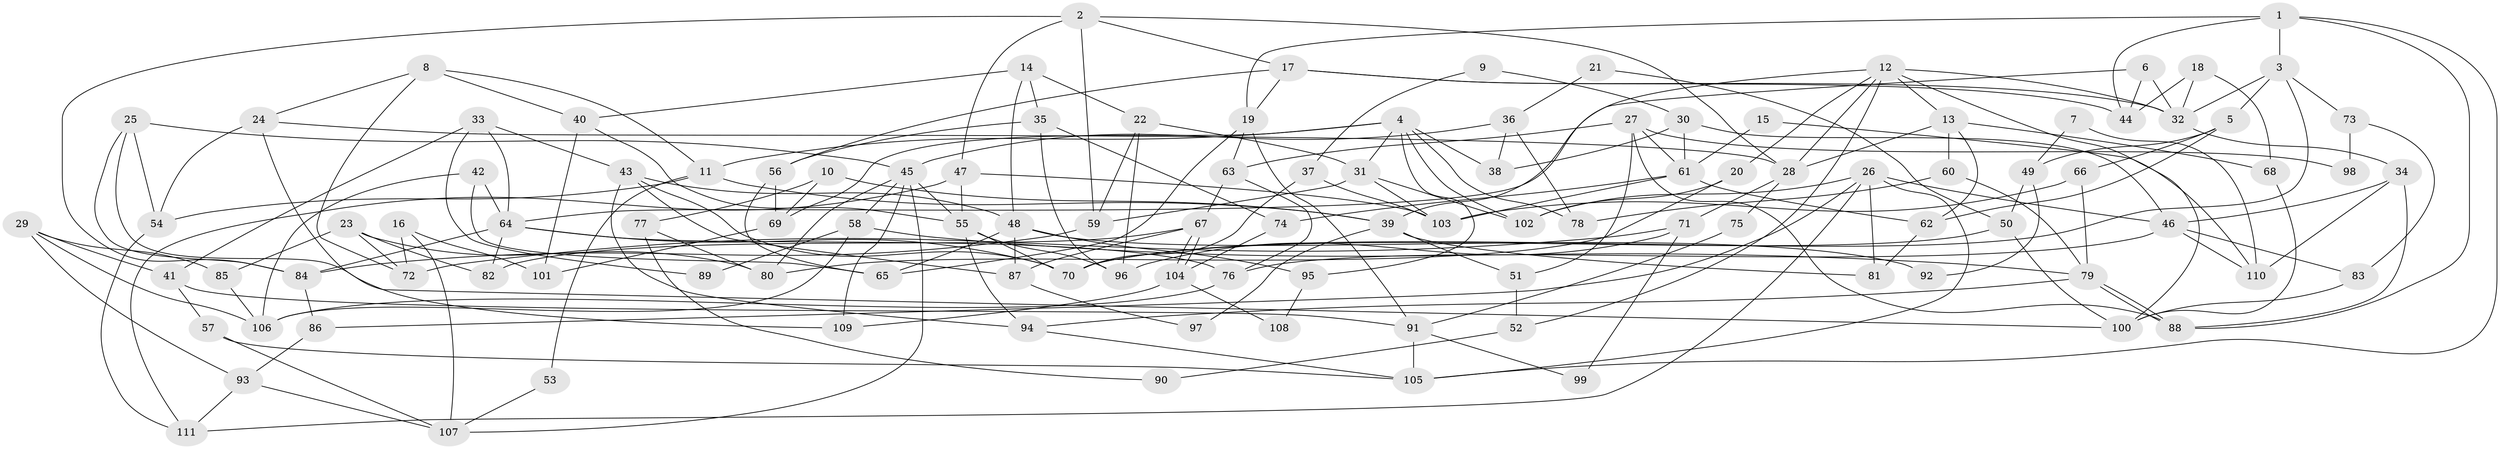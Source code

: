 // Generated by graph-tools (version 1.1) at 2025/26/03/09/25 03:26:13]
// undirected, 111 vertices, 222 edges
graph export_dot {
graph [start="1"]
  node [color=gray90,style=filled];
  1;
  2;
  3;
  4;
  5;
  6;
  7;
  8;
  9;
  10;
  11;
  12;
  13;
  14;
  15;
  16;
  17;
  18;
  19;
  20;
  21;
  22;
  23;
  24;
  25;
  26;
  27;
  28;
  29;
  30;
  31;
  32;
  33;
  34;
  35;
  36;
  37;
  38;
  39;
  40;
  41;
  42;
  43;
  44;
  45;
  46;
  47;
  48;
  49;
  50;
  51;
  52;
  53;
  54;
  55;
  56;
  57;
  58;
  59;
  60;
  61;
  62;
  63;
  64;
  65;
  66;
  67;
  68;
  69;
  70;
  71;
  72;
  73;
  74;
  75;
  76;
  77;
  78;
  79;
  80;
  81;
  82;
  83;
  84;
  85;
  86;
  87;
  88;
  89;
  90;
  91;
  92;
  93;
  94;
  95;
  96;
  97;
  98;
  99;
  100;
  101;
  102;
  103;
  104;
  105;
  106;
  107;
  108;
  109;
  110;
  111;
  1 -- 105;
  1 -- 44;
  1 -- 3;
  1 -- 19;
  1 -- 88;
  2 -- 47;
  2 -- 59;
  2 -- 17;
  2 -- 28;
  2 -- 84;
  3 -- 70;
  3 -- 5;
  3 -- 32;
  3 -- 73;
  4 -- 11;
  4 -- 102;
  4 -- 31;
  4 -- 38;
  4 -- 69;
  4 -- 78;
  4 -- 95;
  5 -- 62;
  5 -- 49;
  5 -- 66;
  6 -- 32;
  6 -- 44;
  6 -- 64;
  7 -- 49;
  7 -- 110;
  8 -- 40;
  8 -- 24;
  8 -- 11;
  8 -- 72;
  9 -- 30;
  9 -- 37;
  10 -- 69;
  10 -- 39;
  10 -- 77;
  11 -- 54;
  11 -- 39;
  11 -- 53;
  12 -- 13;
  12 -- 28;
  12 -- 20;
  12 -- 32;
  12 -- 39;
  12 -- 52;
  12 -- 100;
  13 -- 60;
  13 -- 62;
  13 -- 28;
  13 -- 68;
  14 -- 22;
  14 -- 48;
  14 -- 35;
  14 -- 40;
  15 -- 110;
  15 -- 61;
  16 -- 107;
  16 -- 72;
  16 -- 101;
  17 -- 32;
  17 -- 19;
  17 -- 44;
  17 -- 56;
  18 -- 68;
  18 -- 32;
  18 -- 44;
  19 -- 63;
  19 -- 65;
  19 -- 91;
  20 -- 102;
  20 -- 80;
  21 -- 50;
  21 -- 36;
  22 -- 59;
  22 -- 96;
  22 -- 31;
  23 -- 72;
  23 -- 82;
  23 -- 80;
  23 -- 85;
  24 -- 28;
  24 -- 109;
  24 -- 54;
  25 -- 45;
  25 -- 84;
  25 -- 54;
  25 -- 100;
  26 -- 111;
  26 -- 46;
  26 -- 81;
  26 -- 86;
  26 -- 102;
  26 -- 105;
  27 -- 88;
  27 -- 63;
  27 -- 51;
  27 -- 61;
  27 -- 98;
  28 -- 71;
  28 -- 75;
  29 -- 85;
  29 -- 93;
  29 -- 41;
  29 -- 106;
  30 -- 61;
  30 -- 46;
  30 -- 38;
  31 -- 59;
  31 -- 102;
  31 -- 103;
  32 -- 34;
  33 -- 43;
  33 -- 41;
  33 -- 64;
  33 -- 89;
  34 -- 88;
  34 -- 46;
  34 -- 110;
  35 -- 56;
  35 -- 74;
  35 -- 96;
  36 -- 45;
  36 -- 38;
  36 -- 78;
  37 -- 103;
  37 -- 70;
  39 -- 51;
  39 -- 81;
  39 -- 97;
  40 -- 101;
  40 -- 55;
  41 -- 91;
  41 -- 57;
  42 -- 106;
  42 -- 64;
  42 -- 65;
  43 -- 94;
  43 -- 70;
  43 -- 48;
  43 -- 87;
  45 -- 58;
  45 -- 80;
  45 -- 55;
  45 -- 107;
  45 -- 109;
  46 -- 76;
  46 -- 83;
  46 -- 110;
  47 -- 55;
  47 -- 103;
  47 -- 111;
  48 -- 65;
  48 -- 87;
  48 -- 92;
  48 -- 95;
  49 -- 50;
  49 -- 92;
  50 -- 100;
  50 -- 70;
  51 -- 52;
  52 -- 90;
  53 -- 107;
  54 -- 111;
  55 -- 70;
  55 -- 94;
  55 -- 96;
  56 -- 65;
  56 -- 69;
  57 -- 107;
  57 -- 105;
  58 -- 79;
  58 -- 106;
  58 -- 89;
  59 -- 84;
  60 -- 79;
  60 -- 78;
  61 -- 103;
  61 -- 62;
  61 -- 74;
  62 -- 81;
  63 -- 67;
  63 -- 76;
  64 -- 70;
  64 -- 76;
  64 -- 82;
  64 -- 84;
  66 -- 79;
  66 -- 103;
  67 -- 104;
  67 -- 104;
  67 -- 87;
  67 -- 82;
  68 -- 100;
  69 -- 101;
  71 -- 96;
  71 -- 72;
  71 -- 99;
  73 -- 83;
  73 -- 98;
  74 -- 104;
  75 -- 91;
  76 -- 106;
  77 -- 80;
  77 -- 90;
  79 -- 88;
  79 -- 88;
  79 -- 94;
  83 -- 100;
  84 -- 86;
  85 -- 106;
  86 -- 93;
  87 -- 97;
  91 -- 105;
  91 -- 99;
  93 -- 111;
  93 -- 107;
  94 -- 105;
  95 -- 108;
  104 -- 108;
  104 -- 109;
}

